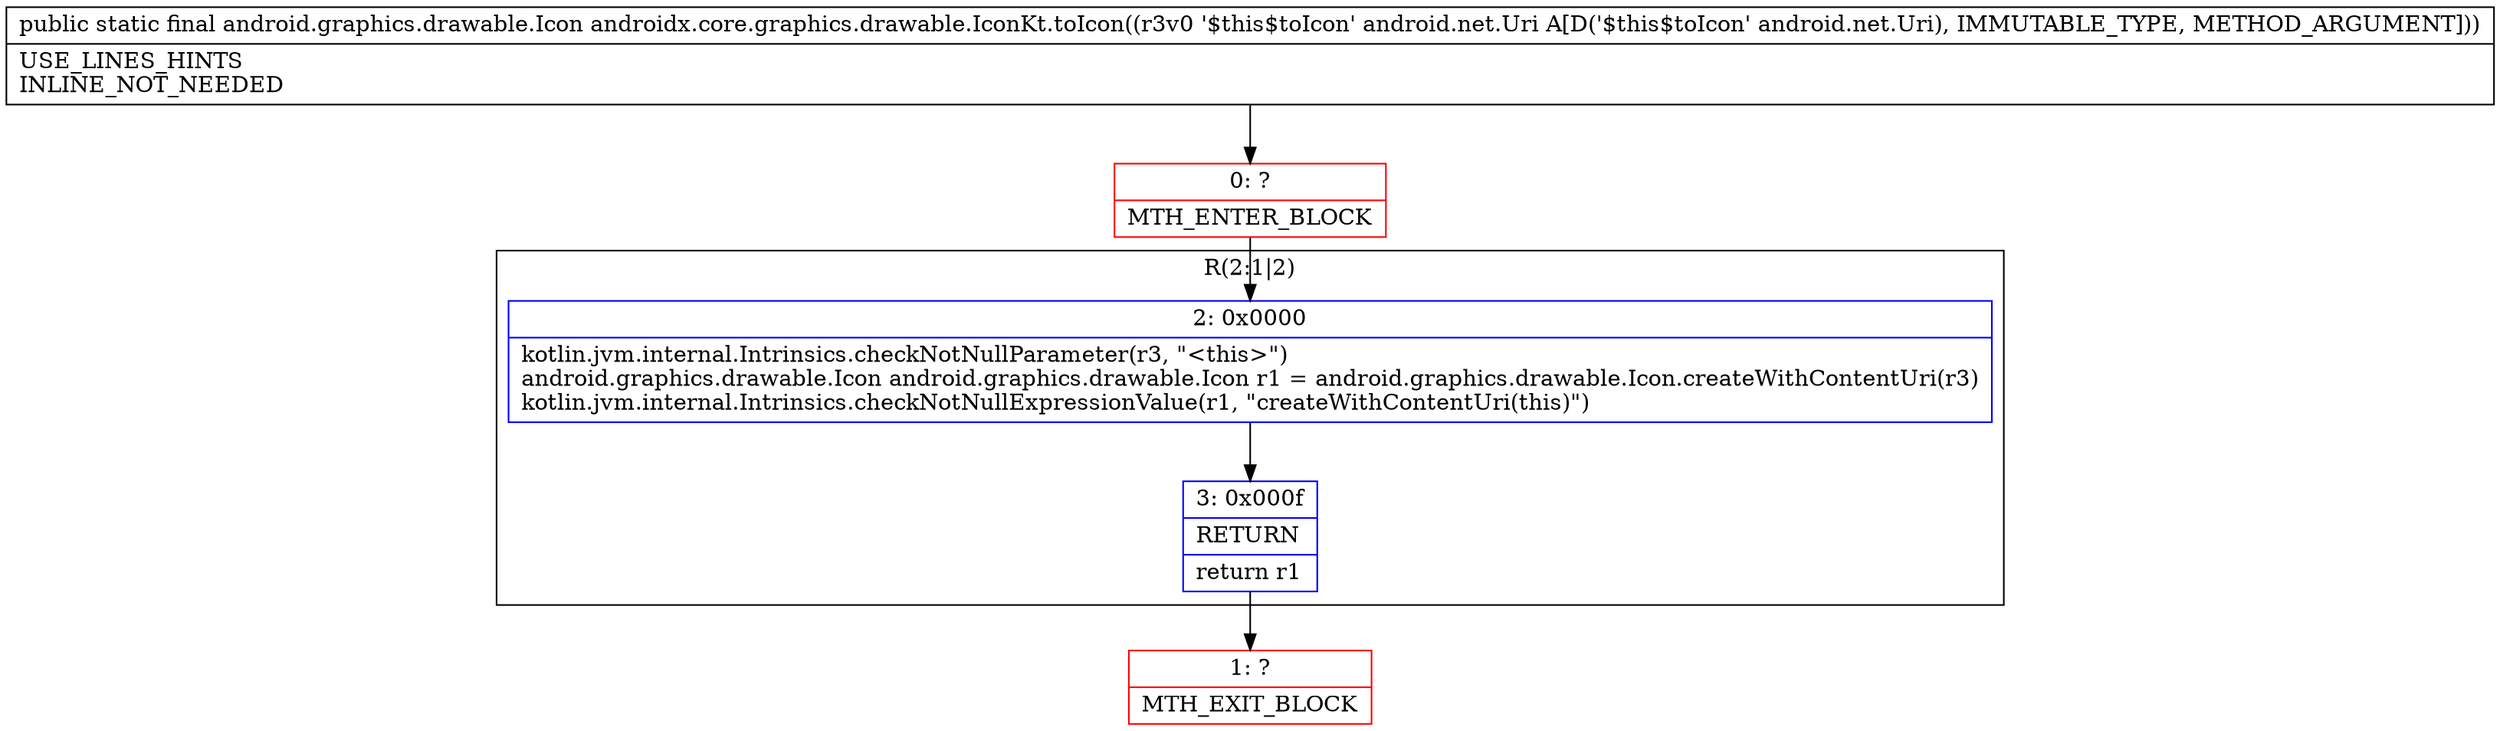digraph "CFG forandroidx.core.graphics.drawable.IconKt.toIcon(Landroid\/net\/Uri;)Landroid\/graphics\/drawable\/Icon;" {
subgraph cluster_Region_513338535 {
label = "R(2:1|2)";
node [shape=record,color=blue];
Node_2 [shape=record,label="{2\:\ 0x0000|kotlin.jvm.internal.Intrinsics.checkNotNullParameter(r3, \"\<this\>\")\landroid.graphics.drawable.Icon android.graphics.drawable.Icon r1 = android.graphics.drawable.Icon.createWithContentUri(r3)\lkotlin.jvm.internal.Intrinsics.checkNotNullExpressionValue(r1, \"createWithContentUri(this)\")\l}"];
Node_3 [shape=record,label="{3\:\ 0x000f|RETURN\l|return r1\l}"];
}
Node_0 [shape=record,color=red,label="{0\:\ ?|MTH_ENTER_BLOCK\l}"];
Node_1 [shape=record,color=red,label="{1\:\ ?|MTH_EXIT_BLOCK\l}"];
MethodNode[shape=record,label="{public static final android.graphics.drawable.Icon androidx.core.graphics.drawable.IconKt.toIcon((r3v0 '$this$toIcon' android.net.Uri A[D('$this$toIcon' android.net.Uri), IMMUTABLE_TYPE, METHOD_ARGUMENT]))  | USE_LINES_HINTS\lINLINE_NOT_NEEDED\l}"];
MethodNode -> Node_0;Node_2 -> Node_3;
Node_3 -> Node_1;
Node_0 -> Node_2;
}

